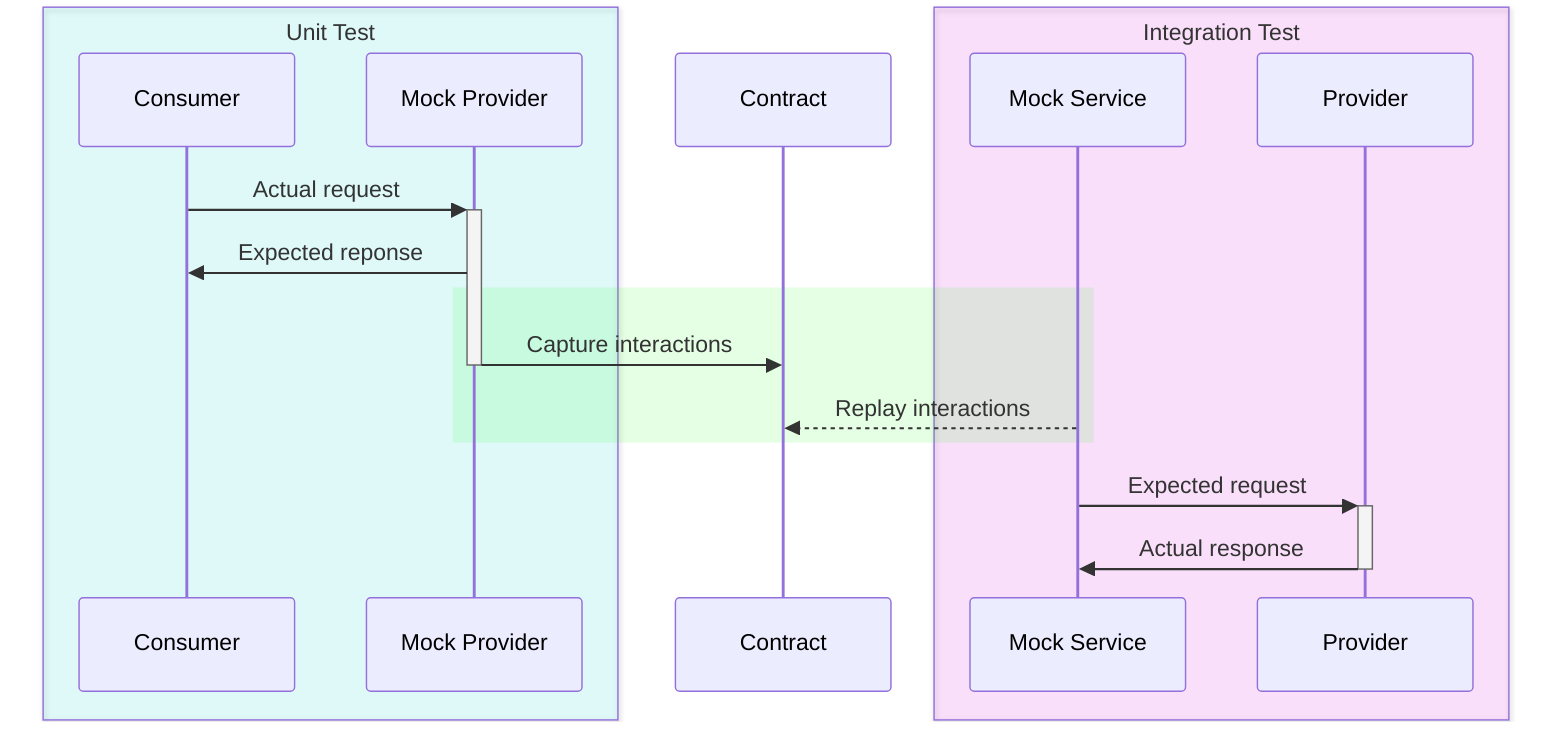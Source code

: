 sequenceDiagram
    box rgba(0, 255, 255, .1) Unit Test
        participant Consumer
        participant Mock Provider
    end
    Consumer->>+Mock Provider: Actual request
    Mock Provider->>Consumer: Expected reponse
    rect rgba(0, 255, 0, .1)
        Mock Provider->>-Contract: Capture interactions
        Mock Service-->>Contract: Replay interactions
    end
    box rgba(255, 0, 255, .1) Integration Test
        participant Mock Service
        participant Provider
    end
    Mock Service->>+Provider: Expected request
    Provider->>-Mock Service: Actual response